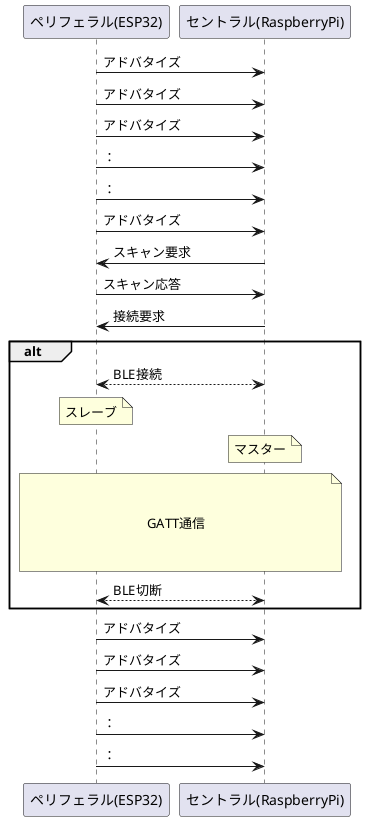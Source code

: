 @startuml アドバタイズ
participant  "ペリフェラル(ESP32)" as p
participant  "セントラル(RaspberryPi)" as c
p->c:アドバタイズ
p->c:アドバタイズ
p->c:アドバタイズ
p->c:：
p->c:：
p->c:アドバタイズ
p<-c:スキャン要求
p->c:スキャン応答
p<-c:接続要求
alt 
p<--->c:BLE接続
note over p:スレーブ
note over c:マスター
note over p,c : \n\nGATT通信\n\n
p<--->c:BLE切断
end 
p->c:アドバタイズ
p->c:アドバタイズ
p->c:アドバタイズ
p->c:：
p->c:：
@enduml
